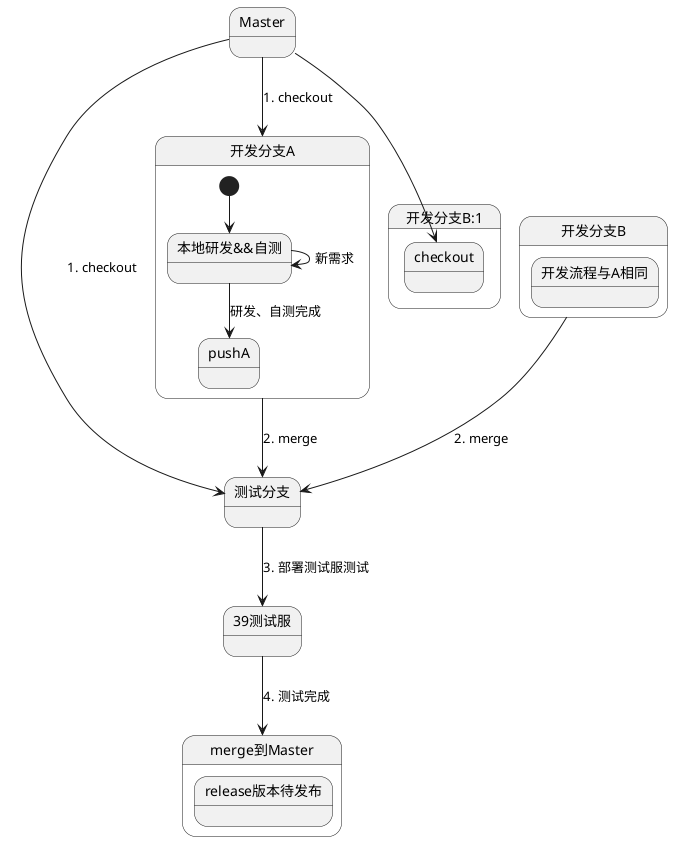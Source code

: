 @startuml
'scale 600 width

'[*] -> State1
Master --> 测试分支:1. checkout
'State1 --> [*] : Aborted
Master --> 开发分支A:1. checkout
Master --> 开发分支B:1.checkout
'测试分支 --> [*] : Aborted
state 开发分支A {
  state "本地研发&&自测" as long1
  [*] --> long1
  long1 --> long1 : 新需求
  long1 --> pushA: 研发、自测完成
}
state 开发分支B {
  state "开发流程与A相同" as long2
}
开发分支A --> 测试分支 : 2. merge
开发分支B --> 测试分支 : 2. merge
测试分支 --> 39测试服 : 3. 部署测试服测试
39测试服 --> merge到Master : 4. 测试完成
state merge到Master {
  state "release版本待发布" as long3
}
@enduml